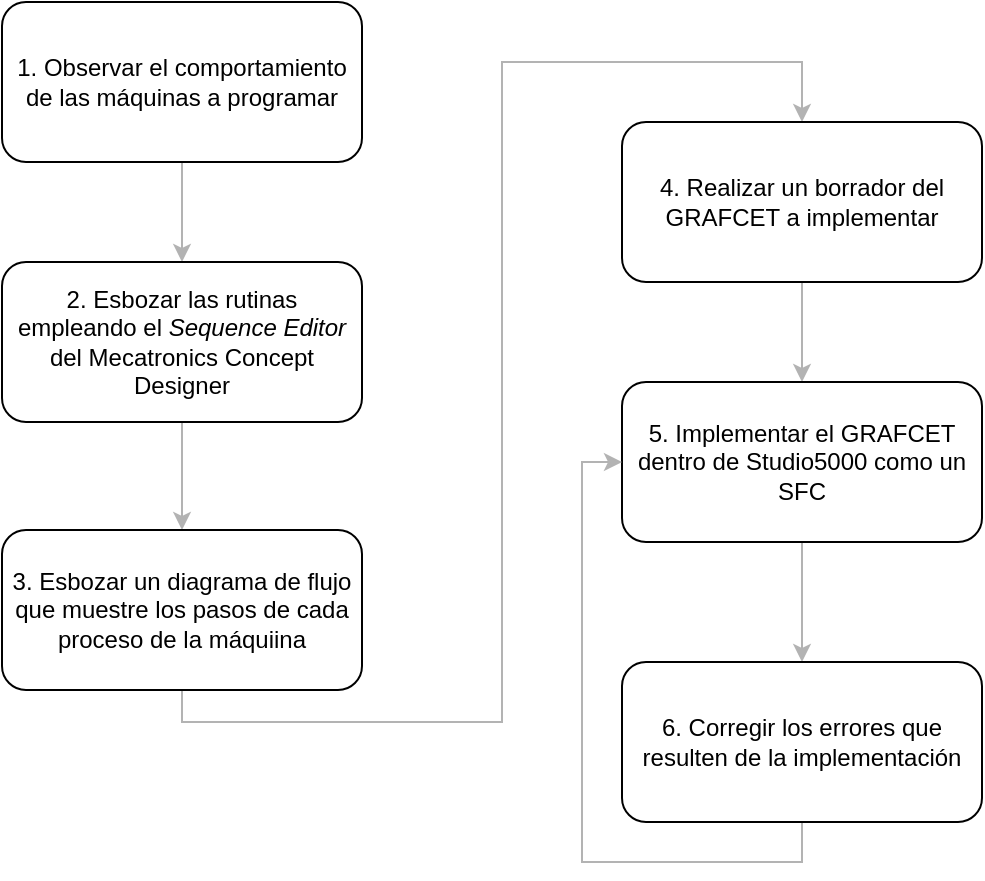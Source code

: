 <mxfile version="24.4.10" type="github">
  <diagram name="Page-1" id="MCrtuxz4ttJPQOkJyFFv">
    <mxGraphModel dx="1434" dy="754" grid="1" gridSize="10" guides="1" tooltips="1" connect="1" arrows="1" fold="1" page="1" pageScale="1" pageWidth="1169" pageHeight="827" math="0" shadow="0">
      <root>
        <mxCell id="0" />
        <mxCell id="1" parent="0" />
        <mxCell id="c0UiHEnkeNejnyKQK4bY-3" value="" style="edgeStyle=orthogonalEdgeStyle;rounded=0;orthogonalLoop=1;jettySize=auto;html=1;strokeColor=#B3B3B3;" parent="1" source="c0UiHEnkeNejnyKQK4bY-1" target="c0UiHEnkeNejnyKQK4bY-2" edge="1">
          <mxGeometry relative="1" as="geometry" />
        </mxCell>
        <mxCell id="c0UiHEnkeNejnyKQK4bY-1" value="1. Observar el comportamiento de las máquinas a programar" style="rounded=1;whiteSpace=wrap;html=1;" parent="1" vertex="1">
          <mxGeometry x="330" y="20" width="180" height="80" as="geometry" />
        </mxCell>
        <mxCell id="c0UiHEnkeNejnyKQK4bY-5" value="" style="edgeStyle=orthogonalEdgeStyle;rounded=0;orthogonalLoop=1;jettySize=auto;html=1;strokeColor=#B3B3B3;" parent="1" source="c0UiHEnkeNejnyKQK4bY-2" target="c0UiHEnkeNejnyKQK4bY-4" edge="1">
          <mxGeometry relative="1" as="geometry" />
        </mxCell>
        <mxCell id="c0UiHEnkeNejnyKQK4bY-2" value="2. Esbozar las rutinas empleando el &lt;i&gt;Sequence Editor&lt;/i&gt; del Mecatronics Concept Designer" style="rounded=1;whiteSpace=wrap;html=1;" parent="1" vertex="1">
          <mxGeometry x="330" y="150" width="180" height="80" as="geometry" />
        </mxCell>
        <mxCell id="c0UiHEnkeNejnyKQK4bY-7" value="" style="edgeStyle=orthogonalEdgeStyle;rounded=0;orthogonalLoop=1;jettySize=auto;html=1;strokeColor=#B3B3B3;exitX=0.5;exitY=1;exitDx=0;exitDy=0;entryX=0.5;entryY=0;entryDx=0;entryDy=0;" parent="1" source="c0UiHEnkeNejnyKQK4bY-4" target="c0UiHEnkeNejnyKQK4bY-6" edge="1">
          <mxGeometry relative="1" as="geometry">
            <mxPoint x="920" y="350" as="sourcePoint" />
            <mxPoint x="1230" y="146" as="targetPoint" />
            <Array as="points">
              <mxPoint x="420" y="380" />
              <mxPoint x="580" y="380" />
              <mxPoint x="580" y="50" />
              <mxPoint x="730" y="50" />
            </Array>
          </mxGeometry>
        </mxCell>
        <mxCell id="c0UiHEnkeNejnyKQK4bY-4" value="3. Esbozar un diagrama de flujo que muestre los pasos de cada proceso de la máquiina" style="rounded=1;whiteSpace=wrap;html=1;" parent="1" vertex="1">
          <mxGeometry x="330" y="284" width="180" height="80" as="geometry" />
        </mxCell>
        <mxCell id="c0UiHEnkeNejnyKQK4bY-9" value="" style="edgeStyle=orthogonalEdgeStyle;rounded=0;orthogonalLoop=1;jettySize=auto;html=1;strokeColor=#B3B3B3;" parent="1" source="c0UiHEnkeNejnyKQK4bY-6" target="c0UiHEnkeNejnyKQK4bY-8" edge="1">
          <mxGeometry relative="1" as="geometry" />
        </mxCell>
        <mxCell id="c0UiHEnkeNejnyKQK4bY-6" value="4. Realizar un borrador del GRAFCET a implementar" style="rounded=1;whiteSpace=wrap;html=1;" parent="1" vertex="1">
          <mxGeometry x="640" y="80" width="180" height="80" as="geometry" />
        </mxCell>
        <mxCell id="c0UiHEnkeNejnyKQK4bY-11" value="" style="edgeStyle=orthogonalEdgeStyle;rounded=0;orthogonalLoop=1;jettySize=auto;html=1;strokeColor=#B3B3B3;" parent="1" source="c0UiHEnkeNejnyKQK4bY-8" target="c0UiHEnkeNejnyKQK4bY-10" edge="1">
          <mxGeometry relative="1" as="geometry" />
        </mxCell>
        <mxCell id="c0UiHEnkeNejnyKQK4bY-8" value="5. Implementar el GRAFCET dentro de Studio5000 como un SFC" style="rounded=1;whiteSpace=wrap;html=1;" parent="1" vertex="1">
          <mxGeometry x="640" y="210" width="180" height="80" as="geometry" />
        </mxCell>
        <mxCell id="c0UiHEnkeNejnyKQK4bY-12" style="edgeStyle=orthogonalEdgeStyle;rounded=0;orthogonalLoop=1;jettySize=auto;html=1;exitX=0.5;exitY=1;exitDx=0;exitDy=0;entryX=0;entryY=0.5;entryDx=0;entryDy=0;strokeColor=#B3B3B3;" parent="1" source="c0UiHEnkeNejnyKQK4bY-10" target="c0UiHEnkeNejnyKQK4bY-8" edge="1">
          <mxGeometry relative="1" as="geometry" />
        </mxCell>
        <mxCell id="c0UiHEnkeNejnyKQK4bY-10" value="6. Corregir los errores que resulten de la implementación" style="rounded=1;whiteSpace=wrap;html=1;" parent="1" vertex="1">
          <mxGeometry x="640" y="350" width="180" height="80" as="geometry" />
        </mxCell>
      </root>
    </mxGraphModel>
  </diagram>
</mxfile>
